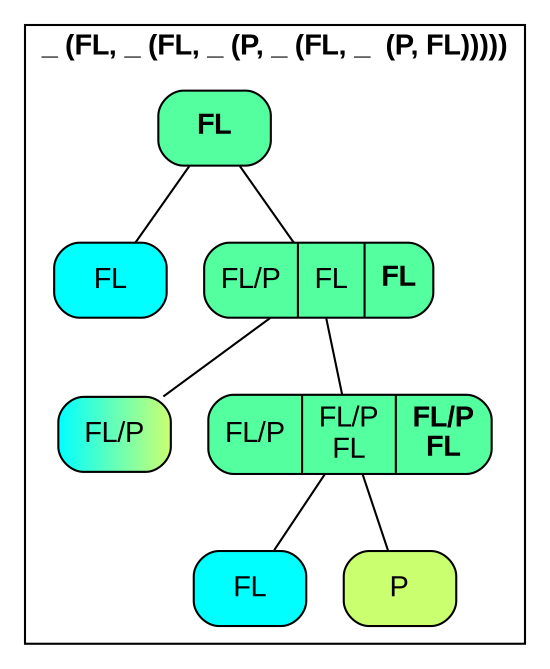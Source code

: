 graph "Fitch1" {

graph[fontsize=14, fontname="arial"];
node [shape=Mrecord style=filled, fontname="arial"]

subgraph cluster01 {
    label=<<B>_ (FL, _ (FL, _ (P, _ (FL, _  (P, FL)))))</B>>

    n010 [label=<<B>FL</B>>,	fillcolor="seagreen1"] ;
    n011 [label="FL",		fillcolor="cyan"] ;
    n012 [label=<FL/P | FL | <B>FL</B>> fillcolor="seagreen1"];
    n013 [label="FL/P", 		fillcolor="cyan:darkolivegreen1"] ;
    n014 [label=<FL/P | FL/P<br/>FL | <B>FL/P<br/>FL</B>> fillcolor="seagreen1"];
    n015 [label="FL", 		fillcolor="cyan"] ;
    n016 [label="P", 		fillcolor="darkolivegreen1"] ;

    n010 -- n011 ;
    n010 -- n012 ;
    n012 -- n013 ;
    n012 -- n014 ;
    n014 -- n015 ;
    n014 -- n016 ;
}

}
